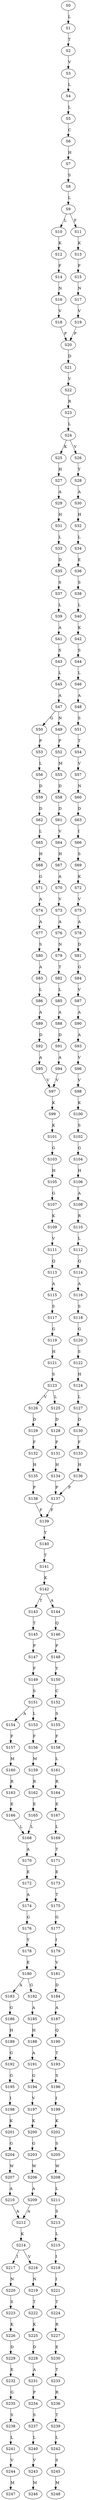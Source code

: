 strict digraph  {
	S0 -> S1 [ label = L ];
	S1 -> S2 [ label = T ];
	S2 -> S3 [ label = V ];
	S3 -> S4 [ label = L ];
	S4 -> S5 [ label = L ];
	S5 -> S6 [ label = C ];
	S6 -> S7 [ label = H ];
	S7 -> S8 [ label = S ];
	S8 -> S9 [ label = L ];
	S9 -> S10 [ label = L ];
	S9 -> S11 [ label = F ];
	S10 -> S12 [ label = K ];
	S11 -> S13 [ label = K ];
	S12 -> S14 [ label = F ];
	S13 -> S15 [ label = F ];
	S14 -> S16 [ label = N ];
	S15 -> S17 [ label = N ];
	S16 -> S18 [ label = V ];
	S17 -> S19 [ label = V ];
	S18 -> S20 [ label = P ];
	S19 -> S20 [ label = P ];
	S20 -> S21 [ label = D ];
	S21 -> S22 [ label = V ];
	S22 -> S23 [ label = R ];
	S23 -> S24 [ label = L ];
	S24 -> S25 [ label = K ];
	S24 -> S26 [ label = V ];
	S25 -> S27 [ label = H ];
	S26 -> S28 [ label = Y ];
	S27 -> S29 [ label = A ];
	S28 -> S30 [ label = A ];
	S29 -> S31 [ label = H ];
	S30 -> S32 [ label = H ];
	S31 -> S33 [ label = L ];
	S32 -> S34 [ label = L ];
	S33 -> S35 [ label = D ];
	S34 -> S36 [ label = E ];
	S35 -> S37 [ label = S ];
	S36 -> S38 [ label = S ];
	S37 -> S39 [ label = L ];
	S38 -> S40 [ label = L ];
	S39 -> S41 [ label = A ];
	S40 -> S42 [ label = K ];
	S41 -> S43 [ label = S ];
	S42 -> S44 [ label = S ];
	S43 -> S45 [ label = L ];
	S44 -> S46 [ label = L ];
	S45 -> S47 [ label = A ];
	S46 -> S48 [ label = A ];
	S47 -> S49 [ label = N ];
	S47 -> S50 [ label = G ];
	S48 -> S51 [ label = S ];
	S49 -> S52 [ label = P ];
	S50 -> S53 [ label = P ];
	S51 -> S54 [ label = T ];
	S52 -> S55 [ label = M ];
	S53 -> S56 [ label = L ];
	S54 -> S57 [ label = V ];
	S55 -> S58 [ label = D ];
	S56 -> S59 [ label = D ];
	S57 -> S60 [ label = N ];
	S58 -> S61 [ label = D ];
	S59 -> S62 [ label = D ];
	S60 -> S63 [ label = D ];
	S61 -> S64 [ label = V ];
	S62 -> S65 [ label = L ];
	S63 -> S66 [ label = I ];
	S64 -> S67 [ label = H ];
	S65 -> S68 [ label = H ];
	S66 -> S69 [ label = S ];
	S67 -> S70 [ label = A ];
	S68 -> S71 [ label = G ];
	S69 -> S72 [ label = K ];
	S70 -> S73 [ label = V ];
	S71 -> S74 [ label = A ];
	S72 -> S75 [ label = V ];
	S73 -> S76 [ label = A ];
	S74 -> S77 [ label = A ];
	S75 -> S78 [ label = A ];
	S76 -> S79 [ label = N ];
	S77 -> S80 [ label = S ];
	S78 -> S81 [ label = D ];
	S79 -> S82 [ label = T ];
	S80 -> S83 [ label = A ];
	S81 -> S84 [ label = G ];
	S82 -> S85 [ label = L ];
	S83 -> S86 [ label = L ];
	S84 -> S87 [ label = V ];
	S85 -> S88 [ label = A ];
	S86 -> S89 [ label = A ];
	S87 -> S90 [ label = A ];
	S88 -> S91 [ label = D ];
	S89 -> S92 [ label = D ];
	S90 -> S93 [ label = A ];
	S91 -> S94 [ label = A ];
	S92 -> S95 [ label = A ];
	S93 -> S96 [ label = V ];
	S94 -> S97 [ label = V ];
	S95 -> S97 [ label = V ];
	S96 -> S98 [ label = V ];
	S97 -> S99 [ label = K ];
	S98 -> S100 [ label = K ];
	S99 -> S101 [ label = K ];
	S100 -> S102 [ label = S ];
	S101 -> S103 [ label = G ];
	S102 -> S104 [ label = G ];
	S103 -> S105 [ label = H ];
	S104 -> S106 [ label = H ];
	S105 -> S107 [ label = G ];
	S106 -> S108 [ label = A ];
	S107 -> S109 [ label = K ];
	S108 -> S110 [ label = R ];
	S109 -> S111 [ label = V ];
	S110 -> S112 [ label = L ];
	S111 -> S113 [ label = Q ];
	S112 -> S114 [ label = Q ];
	S113 -> S115 [ label = A ];
	S114 -> S116 [ label = A ];
	S115 -> S117 [ label = S ];
	S116 -> S118 [ label = S ];
	S117 -> S119 [ label = G ];
	S118 -> S120 [ label = G ];
	S119 -> S121 [ label = H ];
	S120 -> S122 [ label = S ];
	S121 -> S123 [ label = S ];
	S122 -> S124 [ label = H ];
	S123 -> S125 [ label = L ];
	S123 -> S126 [ label = V ];
	S124 -> S127 [ label = L ];
	S125 -> S128 [ label = D ];
	S126 -> S129 [ label = D ];
	S127 -> S130 [ label = D ];
	S128 -> S131 [ label = F ];
	S129 -> S132 [ label = F ];
	S130 -> S133 [ label = F ];
	S131 -> S134 [ label = H ];
	S132 -> S135 [ label = H ];
	S133 -> S136 [ label = H ];
	S134 -> S137 [ label = P ];
	S135 -> S138 [ label = P ];
	S136 -> S137 [ label = P ];
	S137 -> S139 [ label = F ];
	S138 -> S139 [ label = F ];
	S139 -> S140 [ label = Y ];
	S140 -> S141 [ label = T ];
	S141 -> S142 [ label = K ];
	S142 -> S143 [ label = T ];
	S142 -> S144 [ label = A ];
	S143 -> S145 [ label = T ];
	S144 -> S146 [ label = Q ];
	S145 -> S147 [ label = P ];
	S146 -> S148 [ label = P ];
	S147 -> S149 [ label = F ];
	S148 -> S150 [ label = Y ];
	S149 -> S151 [ label = S ];
	S150 -> S152 [ label = C ];
	S151 -> S153 [ label = L ];
	S151 -> S154 [ label = A ];
	S152 -> S155 [ label = S ];
	S153 -> S156 [ label = F ];
	S154 -> S157 [ label = F ];
	S155 -> S158 [ label = F ];
	S156 -> S159 [ label = M ];
	S157 -> S160 [ label = M ];
	S158 -> S161 [ label = L ];
	S159 -> S162 [ label = R ];
	S160 -> S163 [ label = R ];
	S161 -> S164 [ label = R ];
	S162 -> S165 [ label = E ];
	S163 -> S166 [ label = E ];
	S164 -> S167 [ label = E ];
	S165 -> S168 [ label = L ];
	S166 -> S168 [ label = L ];
	S167 -> S169 [ label = L ];
	S168 -> S170 [ label = A ];
	S169 -> S171 [ label = T ];
	S170 -> S172 [ label = E ];
	S171 -> S173 [ label = E ];
	S172 -> S174 [ label = A ];
	S173 -> S175 [ label = T ];
	S174 -> S176 [ label = G ];
	S175 -> S177 [ label = G ];
	S176 -> S178 [ label = Y ];
	S177 -> S179 [ label = I ];
	S178 -> S180 [ label = E ];
	S179 -> S181 [ label = V ];
	S180 -> S182 [ label = G ];
	S180 -> S183 [ label = A ];
	S181 -> S184 [ label = D ];
	S182 -> S185 [ label = A ];
	S183 -> S186 [ label = G ];
	S184 -> S187 [ label = A ];
	S185 -> S188 [ label = H ];
	S186 -> S189 [ label = H ];
	S187 -> S190 [ label = Q ];
	S188 -> S191 [ label = A ];
	S189 -> S192 [ label = G ];
	S190 -> S193 [ label = T ];
	S191 -> S194 [ label = G ];
	S192 -> S195 [ label = G ];
	S193 -> S196 [ label = S ];
	S194 -> S197 [ label = V ];
	S195 -> S198 [ label = I ];
	S196 -> S199 [ label = I ];
	S197 -> S200 [ label = K ];
	S198 -> S201 [ label = K ];
	S199 -> S202 [ label = K ];
	S200 -> S203 [ label = G ];
	S201 -> S204 [ label = G ];
	S202 -> S205 [ label = S ];
	S203 -> S206 [ label = W ];
	S204 -> S207 [ label = W ];
	S205 -> S208 [ label = W ];
	S206 -> S209 [ label = A ];
	S207 -> S210 [ label = A ];
	S208 -> S211 [ label = L ];
	S209 -> S212 [ label = A ];
	S210 -> S212 [ label = A ];
	S211 -> S213 [ label = S ];
	S212 -> S214 [ label = K ];
	S213 -> S215 [ label = L ];
	S214 -> S216 [ label = V ];
	S214 -> S217 [ label = I ];
	S215 -> S218 [ label = I ];
	S216 -> S219 [ label = N ];
	S217 -> S220 [ label = N ];
	S218 -> S221 [ label = I ];
	S219 -> S222 [ label = T ];
	S220 -> S223 [ label = S ];
	S221 -> S224 [ label = T ];
	S222 -> S225 [ label = K ];
	S223 -> S226 [ label = K ];
	S224 -> S227 [ label = R ];
	S225 -> S228 [ label = D ];
	S226 -> S229 [ label = D ];
	S227 -> S230 [ label = E ];
	S228 -> S231 [ label = A ];
	S229 -> S232 [ label = E ];
	S230 -> S233 [ label = T ];
	S231 -> S234 [ label = P ];
	S232 -> S235 [ label = G ];
	S233 -> S236 [ label = R ];
	S234 -> S237 [ label = S ];
	S235 -> S238 [ label = S ];
	S236 -> S239 [ label = T ];
	S237 -> S240 [ label = L ];
	S238 -> S241 [ label = L ];
	S239 -> S242 [ label = L ];
	S240 -> S243 [ label = V ];
	S241 -> S244 [ label = V ];
	S242 -> S245 [ label = S ];
	S243 -> S246 [ label = M ];
	S244 -> S247 [ label = M ];
	S245 -> S248 [ label = M ];
}
